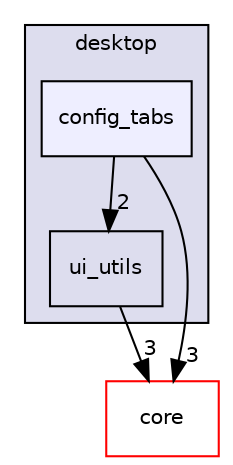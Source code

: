 digraph "src/gui/desktop/config_tabs" {
  compound=true
  node [ fontsize="10", fontname="Helvetica"];
  edge [ labelfontsize="10", labelfontname="Helvetica"];
  subgraph clusterdir_c090f567964b7b78a4e63a3af92480e4 {
    graph [ bgcolor="#ddddee", pencolor="black", label="desktop" fontname="Helvetica", fontsize="10", URL="dir_c090f567964b7b78a4e63a3af92480e4.html"]
  dir_1c19ca1a4f7a7d4cea5c037903b88df8 [shape=box label="ui_utils" URL="dir_1c19ca1a4f7a7d4cea5c037903b88df8.html"];
  dir_7d467393d560233103ebcba321685010 [shape=box, label="config_tabs", style="filled", fillcolor="#eeeeff", pencolor="black", URL="dir_7d467393d560233103ebcba321685010.html"];
  }
  dir_aebb8dcc11953d78e620bbef0b9e2183 [shape=box label="core" fillcolor="white" style="filled" color="red" URL="dir_aebb8dcc11953d78e620bbef0b9e2183.html"];
  dir_1c19ca1a4f7a7d4cea5c037903b88df8->dir_aebb8dcc11953d78e620bbef0b9e2183 [headlabel="3", labeldistance=1.5 headhref="dir_000030_000001.html"];
  dir_7d467393d560233103ebcba321685010->dir_1c19ca1a4f7a7d4cea5c037903b88df8 [headlabel="2", labeldistance=1.5 headhref="dir_000024_000030.html"];
  dir_7d467393d560233103ebcba321685010->dir_aebb8dcc11953d78e620bbef0b9e2183 [headlabel="3", labeldistance=1.5 headhref="dir_000024_000001.html"];
}
